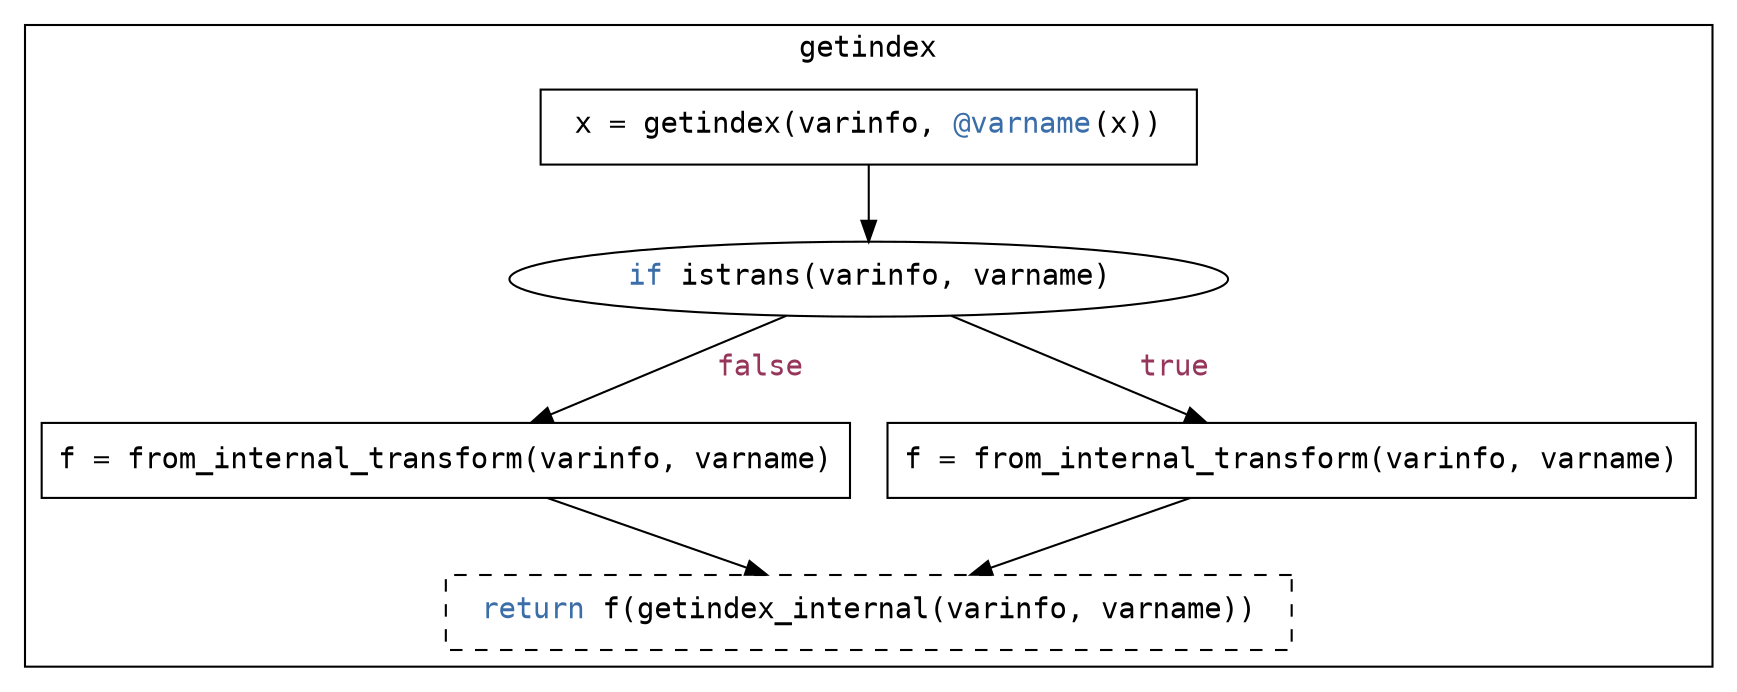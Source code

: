 digraph {  
  # `getindex` block
  subgraph cluster_getindex {
    label = "getindex";
    fontname = "Courier";

    getindex [shape=box, label=< x = getindex(varinfo, <FONT COLOR="#3B6EA8">@varname</FONT>(x)) >, fontname="Courier"];
    iflinked_getindex [label=< <FONT COLOR="#3B6EA8">if</FONT> istrans(varinfo, varname) >, fontname="Courier"];
    without_linking_getindex [shape=box, label="f = from_internal_transform(varinfo, varname)", fontname="Courier"];
    with_linking_getindex [shape=box, label="f = from_internal_transform(varinfo, varname)", fontname="Courier"];
    return_getindex [shape=box, label=< <FONT COLOR="#3B6EA8">return</FONT> f(getindex_internal(varinfo, varname)) >, style=dashed, fontname="Courier"];

    getindex -> iflinked_getindex;
    iflinked_getindex -> without_linking_getindex [label=<  <FONT COLOR="#97365B">false</FONT>>, fontname="Courier"];
    iflinked_getindex -> with_linking_getindex [label=<  <FONT COLOR="#97365B">true</FONT>>, fontname="Courier"];
    without_linking_getindex -> return_getindex;
    with_linking_getindex -> return_getindex;
  }
}

